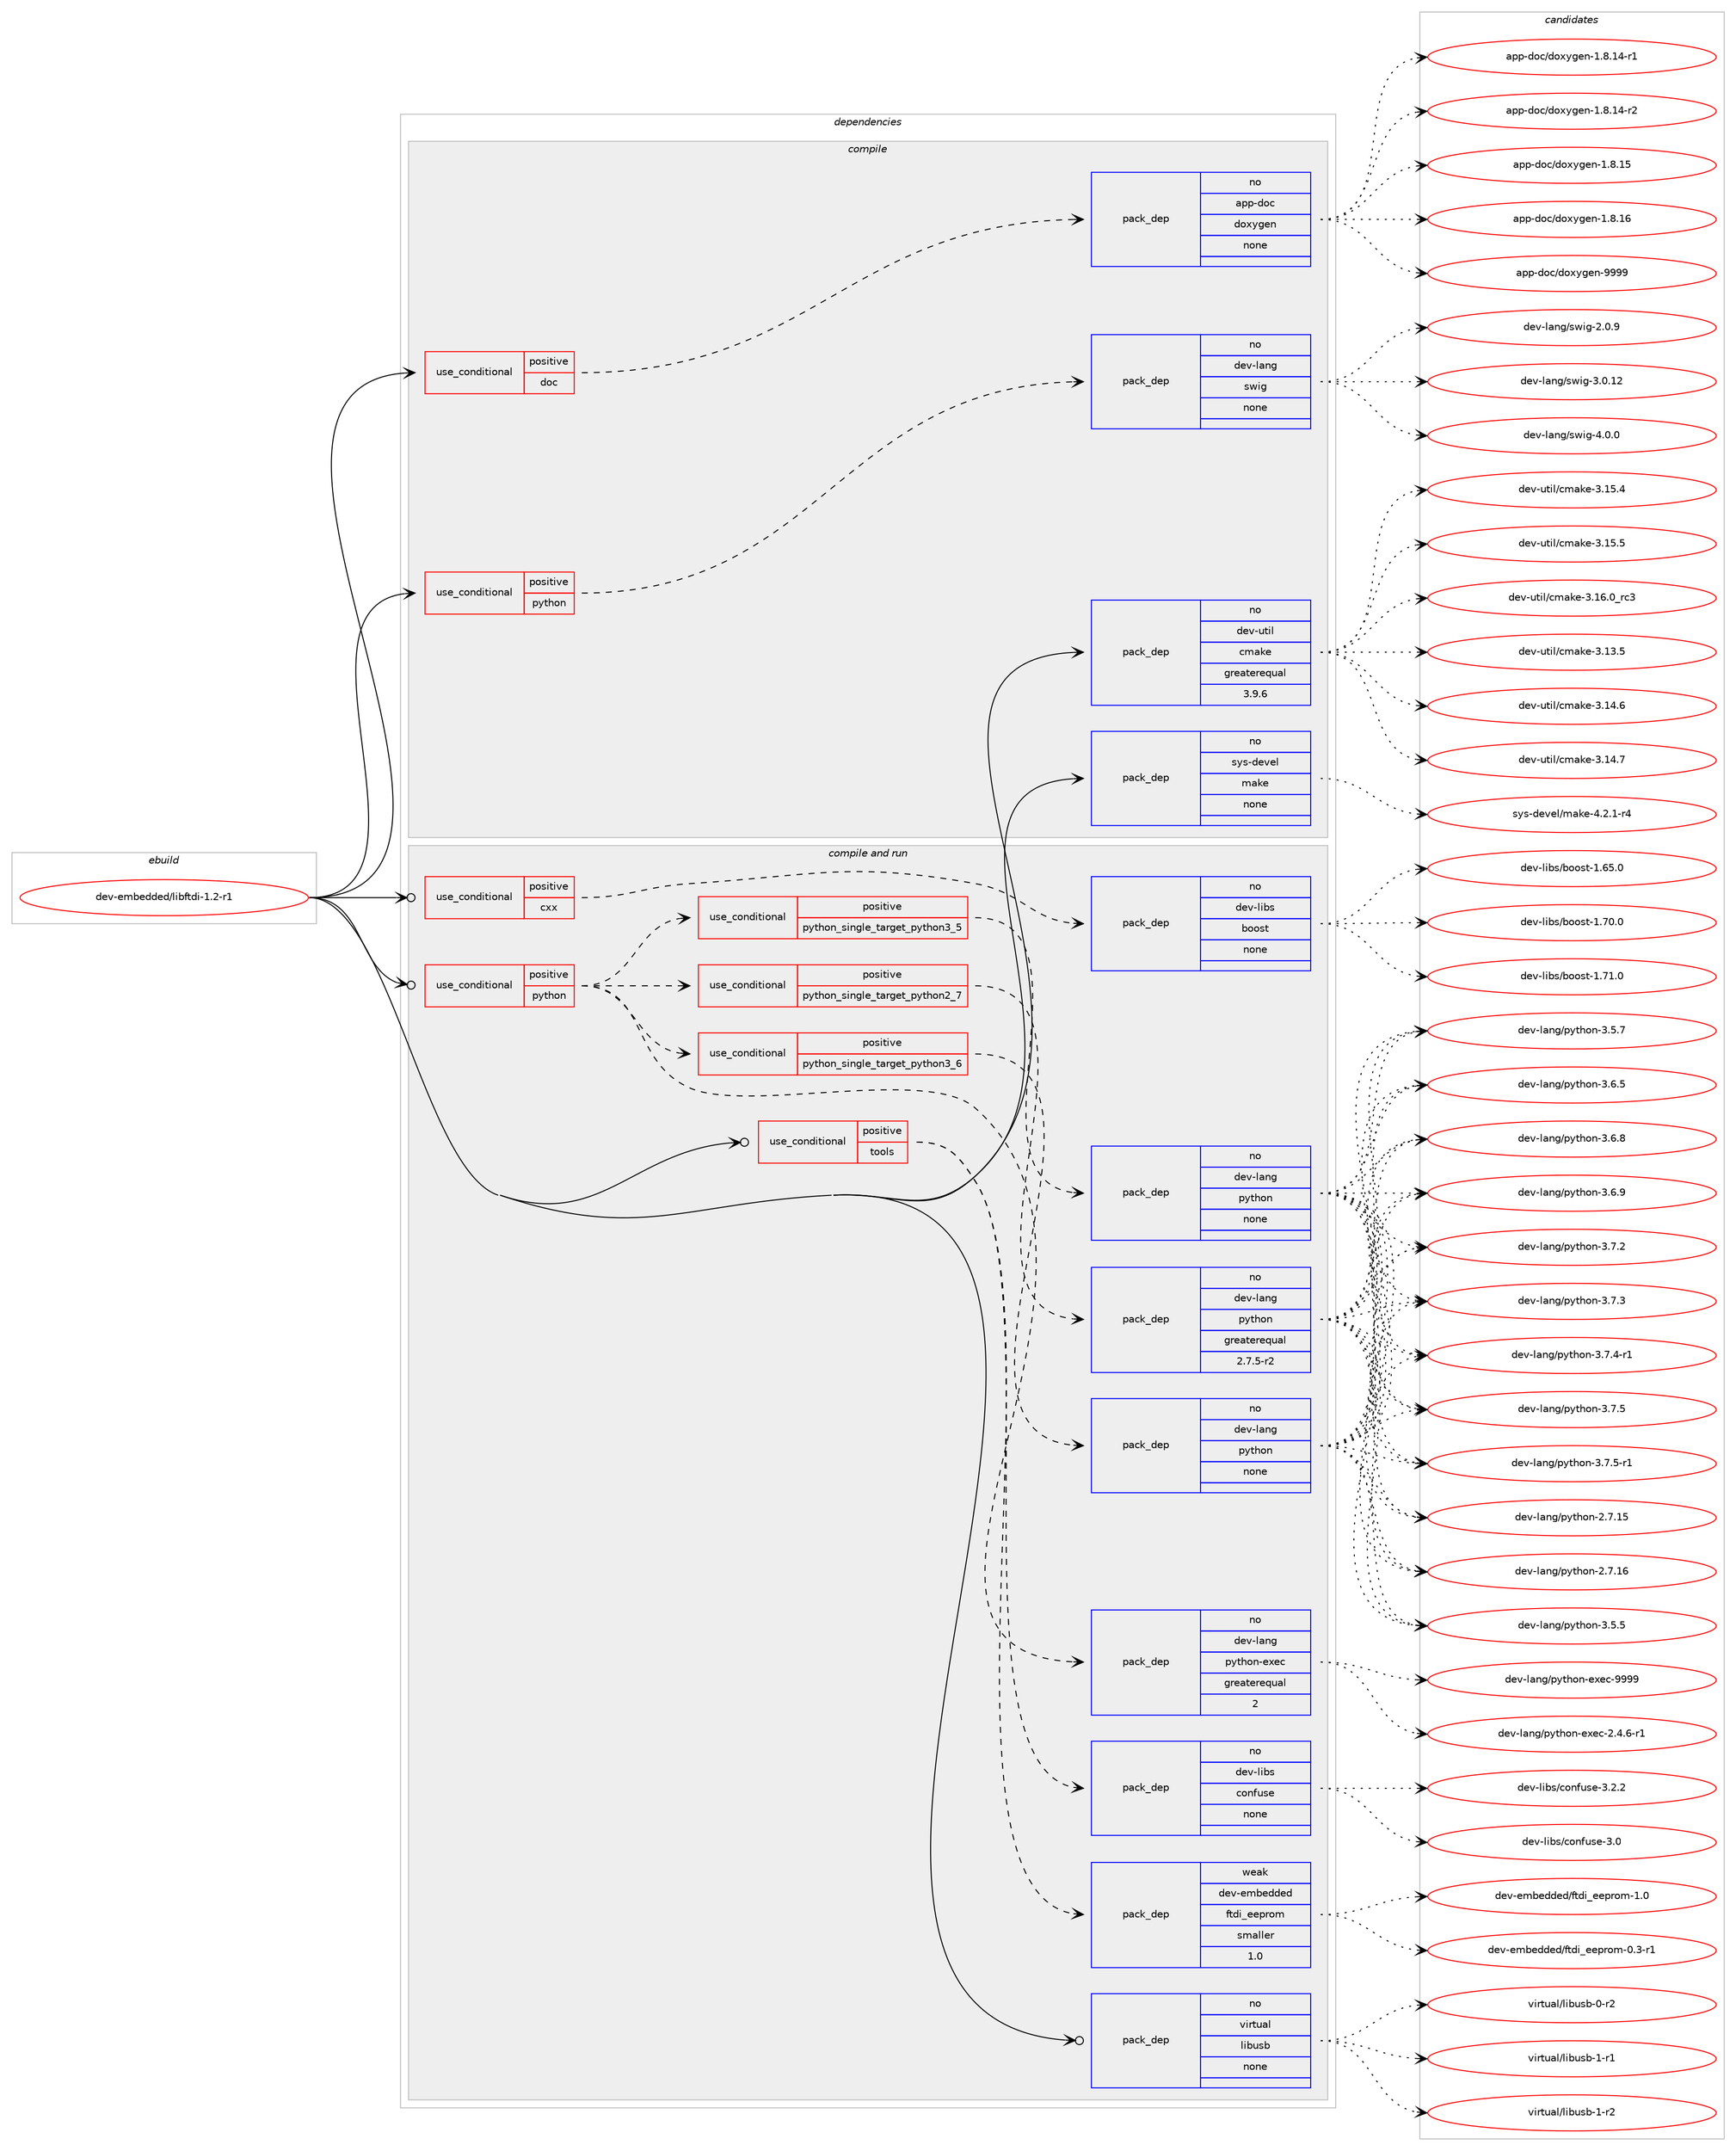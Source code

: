 digraph prolog {

# *************
# Graph options
# *************

newrank=true;
concentrate=true;
compound=true;
graph [rankdir=LR,fontname=Helvetica,fontsize=10,ranksep=1.5];#, ranksep=2.5, nodesep=0.2];
edge  [arrowhead=vee];
node  [fontname=Helvetica,fontsize=10];

# **********
# The ebuild
# **********

subgraph cluster_leftcol {
color=gray;
rank=same;
label=<<i>ebuild</i>>;
id [label="dev-embedded/libftdi-1.2-r1", color=red, width=4, href="../dev-embedded/libftdi-1.2-r1.svg"];
}

# ****************
# The dependencies
# ****************

subgraph cluster_midcol {
color=gray;
label=<<i>dependencies</i>>;
subgraph cluster_compile {
fillcolor="#eeeeee";
style=filled;
label=<<i>compile</i>>;
subgraph cond124345 {
dependency524108 [label=<<TABLE BORDER="0" CELLBORDER="1" CELLSPACING="0" CELLPADDING="4"><TR><TD ROWSPAN="3" CELLPADDING="10">use_conditional</TD></TR><TR><TD>positive</TD></TR><TR><TD>doc</TD></TR></TABLE>>, shape=none, color=red];
subgraph pack389986 {
dependency524109 [label=<<TABLE BORDER="0" CELLBORDER="1" CELLSPACING="0" CELLPADDING="4" WIDTH="220"><TR><TD ROWSPAN="6" CELLPADDING="30">pack_dep</TD></TR><TR><TD WIDTH="110">no</TD></TR><TR><TD>app-doc</TD></TR><TR><TD>doxygen</TD></TR><TR><TD>none</TD></TR><TR><TD></TD></TR></TABLE>>, shape=none, color=blue];
}
dependency524108:e -> dependency524109:w [weight=20,style="dashed",arrowhead="vee"];
}
id:e -> dependency524108:w [weight=20,style="solid",arrowhead="vee"];
subgraph cond124346 {
dependency524110 [label=<<TABLE BORDER="0" CELLBORDER="1" CELLSPACING="0" CELLPADDING="4"><TR><TD ROWSPAN="3" CELLPADDING="10">use_conditional</TD></TR><TR><TD>positive</TD></TR><TR><TD>python</TD></TR></TABLE>>, shape=none, color=red];
subgraph pack389987 {
dependency524111 [label=<<TABLE BORDER="0" CELLBORDER="1" CELLSPACING="0" CELLPADDING="4" WIDTH="220"><TR><TD ROWSPAN="6" CELLPADDING="30">pack_dep</TD></TR><TR><TD WIDTH="110">no</TD></TR><TR><TD>dev-lang</TD></TR><TR><TD>swig</TD></TR><TR><TD>none</TD></TR><TR><TD></TD></TR></TABLE>>, shape=none, color=blue];
}
dependency524110:e -> dependency524111:w [weight=20,style="dashed",arrowhead="vee"];
}
id:e -> dependency524110:w [weight=20,style="solid",arrowhead="vee"];
subgraph pack389988 {
dependency524112 [label=<<TABLE BORDER="0" CELLBORDER="1" CELLSPACING="0" CELLPADDING="4" WIDTH="220"><TR><TD ROWSPAN="6" CELLPADDING="30">pack_dep</TD></TR><TR><TD WIDTH="110">no</TD></TR><TR><TD>dev-util</TD></TR><TR><TD>cmake</TD></TR><TR><TD>greaterequal</TD></TR><TR><TD>3.9.6</TD></TR></TABLE>>, shape=none, color=blue];
}
id:e -> dependency524112:w [weight=20,style="solid",arrowhead="vee"];
subgraph pack389989 {
dependency524113 [label=<<TABLE BORDER="0" CELLBORDER="1" CELLSPACING="0" CELLPADDING="4" WIDTH="220"><TR><TD ROWSPAN="6" CELLPADDING="30">pack_dep</TD></TR><TR><TD WIDTH="110">no</TD></TR><TR><TD>sys-devel</TD></TR><TR><TD>make</TD></TR><TR><TD>none</TD></TR><TR><TD></TD></TR></TABLE>>, shape=none, color=blue];
}
id:e -> dependency524113:w [weight=20,style="solid",arrowhead="vee"];
}
subgraph cluster_compileandrun {
fillcolor="#eeeeee";
style=filled;
label=<<i>compile and run</i>>;
subgraph cond124347 {
dependency524114 [label=<<TABLE BORDER="0" CELLBORDER="1" CELLSPACING="0" CELLPADDING="4"><TR><TD ROWSPAN="3" CELLPADDING="10">use_conditional</TD></TR><TR><TD>positive</TD></TR><TR><TD>cxx</TD></TR></TABLE>>, shape=none, color=red];
subgraph pack389990 {
dependency524115 [label=<<TABLE BORDER="0" CELLBORDER="1" CELLSPACING="0" CELLPADDING="4" WIDTH="220"><TR><TD ROWSPAN="6" CELLPADDING="30">pack_dep</TD></TR><TR><TD WIDTH="110">no</TD></TR><TR><TD>dev-libs</TD></TR><TR><TD>boost</TD></TR><TR><TD>none</TD></TR><TR><TD></TD></TR></TABLE>>, shape=none, color=blue];
}
dependency524114:e -> dependency524115:w [weight=20,style="dashed",arrowhead="vee"];
}
id:e -> dependency524114:w [weight=20,style="solid",arrowhead="odotvee"];
subgraph cond124348 {
dependency524116 [label=<<TABLE BORDER="0" CELLBORDER="1" CELLSPACING="0" CELLPADDING="4"><TR><TD ROWSPAN="3" CELLPADDING="10">use_conditional</TD></TR><TR><TD>positive</TD></TR><TR><TD>python</TD></TR></TABLE>>, shape=none, color=red];
subgraph cond124349 {
dependency524117 [label=<<TABLE BORDER="0" CELLBORDER="1" CELLSPACING="0" CELLPADDING="4"><TR><TD ROWSPAN="3" CELLPADDING="10">use_conditional</TD></TR><TR><TD>positive</TD></TR><TR><TD>python_single_target_python2_7</TD></TR></TABLE>>, shape=none, color=red];
subgraph pack389991 {
dependency524118 [label=<<TABLE BORDER="0" CELLBORDER="1" CELLSPACING="0" CELLPADDING="4" WIDTH="220"><TR><TD ROWSPAN="6" CELLPADDING="30">pack_dep</TD></TR><TR><TD WIDTH="110">no</TD></TR><TR><TD>dev-lang</TD></TR><TR><TD>python</TD></TR><TR><TD>greaterequal</TD></TR><TR><TD>2.7.5-r2</TD></TR></TABLE>>, shape=none, color=blue];
}
dependency524117:e -> dependency524118:w [weight=20,style="dashed",arrowhead="vee"];
}
dependency524116:e -> dependency524117:w [weight=20,style="dashed",arrowhead="vee"];
subgraph cond124350 {
dependency524119 [label=<<TABLE BORDER="0" CELLBORDER="1" CELLSPACING="0" CELLPADDING="4"><TR><TD ROWSPAN="3" CELLPADDING="10">use_conditional</TD></TR><TR><TD>positive</TD></TR><TR><TD>python_single_target_python3_5</TD></TR></TABLE>>, shape=none, color=red];
subgraph pack389992 {
dependency524120 [label=<<TABLE BORDER="0" CELLBORDER="1" CELLSPACING="0" CELLPADDING="4" WIDTH="220"><TR><TD ROWSPAN="6" CELLPADDING="30">pack_dep</TD></TR><TR><TD WIDTH="110">no</TD></TR><TR><TD>dev-lang</TD></TR><TR><TD>python</TD></TR><TR><TD>none</TD></TR><TR><TD></TD></TR></TABLE>>, shape=none, color=blue];
}
dependency524119:e -> dependency524120:w [weight=20,style="dashed",arrowhead="vee"];
}
dependency524116:e -> dependency524119:w [weight=20,style="dashed",arrowhead="vee"];
subgraph cond124351 {
dependency524121 [label=<<TABLE BORDER="0" CELLBORDER="1" CELLSPACING="0" CELLPADDING="4"><TR><TD ROWSPAN="3" CELLPADDING="10">use_conditional</TD></TR><TR><TD>positive</TD></TR><TR><TD>python_single_target_python3_6</TD></TR></TABLE>>, shape=none, color=red];
subgraph pack389993 {
dependency524122 [label=<<TABLE BORDER="0" CELLBORDER="1" CELLSPACING="0" CELLPADDING="4" WIDTH="220"><TR><TD ROWSPAN="6" CELLPADDING="30">pack_dep</TD></TR><TR><TD WIDTH="110">no</TD></TR><TR><TD>dev-lang</TD></TR><TR><TD>python</TD></TR><TR><TD>none</TD></TR><TR><TD></TD></TR></TABLE>>, shape=none, color=blue];
}
dependency524121:e -> dependency524122:w [weight=20,style="dashed",arrowhead="vee"];
}
dependency524116:e -> dependency524121:w [weight=20,style="dashed",arrowhead="vee"];
subgraph pack389994 {
dependency524123 [label=<<TABLE BORDER="0" CELLBORDER="1" CELLSPACING="0" CELLPADDING="4" WIDTH="220"><TR><TD ROWSPAN="6" CELLPADDING="30">pack_dep</TD></TR><TR><TD WIDTH="110">no</TD></TR><TR><TD>dev-lang</TD></TR><TR><TD>python-exec</TD></TR><TR><TD>greaterequal</TD></TR><TR><TD>2</TD></TR></TABLE>>, shape=none, color=blue];
}
dependency524116:e -> dependency524123:w [weight=20,style="dashed",arrowhead="vee"];
}
id:e -> dependency524116:w [weight=20,style="solid",arrowhead="odotvee"];
subgraph cond124352 {
dependency524124 [label=<<TABLE BORDER="0" CELLBORDER="1" CELLSPACING="0" CELLPADDING="4"><TR><TD ROWSPAN="3" CELLPADDING="10">use_conditional</TD></TR><TR><TD>positive</TD></TR><TR><TD>tools</TD></TR></TABLE>>, shape=none, color=red];
subgraph pack389995 {
dependency524125 [label=<<TABLE BORDER="0" CELLBORDER="1" CELLSPACING="0" CELLPADDING="4" WIDTH="220"><TR><TD ROWSPAN="6" CELLPADDING="30">pack_dep</TD></TR><TR><TD WIDTH="110">weak</TD></TR><TR><TD>dev-embedded</TD></TR><TR><TD>ftdi_eeprom</TD></TR><TR><TD>smaller</TD></TR><TR><TD>1.0</TD></TR></TABLE>>, shape=none, color=blue];
}
dependency524124:e -> dependency524125:w [weight=20,style="dashed",arrowhead="vee"];
subgraph pack389996 {
dependency524126 [label=<<TABLE BORDER="0" CELLBORDER="1" CELLSPACING="0" CELLPADDING="4" WIDTH="220"><TR><TD ROWSPAN="6" CELLPADDING="30">pack_dep</TD></TR><TR><TD WIDTH="110">no</TD></TR><TR><TD>dev-libs</TD></TR><TR><TD>confuse</TD></TR><TR><TD>none</TD></TR><TR><TD></TD></TR></TABLE>>, shape=none, color=blue];
}
dependency524124:e -> dependency524126:w [weight=20,style="dashed",arrowhead="vee"];
}
id:e -> dependency524124:w [weight=20,style="solid",arrowhead="odotvee"];
subgraph pack389997 {
dependency524127 [label=<<TABLE BORDER="0" CELLBORDER="1" CELLSPACING="0" CELLPADDING="4" WIDTH="220"><TR><TD ROWSPAN="6" CELLPADDING="30">pack_dep</TD></TR><TR><TD WIDTH="110">no</TD></TR><TR><TD>virtual</TD></TR><TR><TD>libusb</TD></TR><TR><TD>none</TD></TR><TR><TD></TD></TR></TABLE>>, shape=none, color=blue];
}
id:e -> dependency524127:w [weight=20,style="solid",arrowhead="odotvee"];
}
subgraph cluster_run {
fillcolor="#eeeeee";
style=filled;
label=<<i>run</i>>;
}
}

# **************
# The candidates
# **************

subgraph cluster_choices {
rank=same;
color=gray;
label=<<i>candidates</i>>;

subgraph choice389986 {
color=black;
nodesep=1;
choice97112112451001119947100111120121103101110454946564649524511449 [label="app-doc/doxygen-1.8.14-r1", color=red, width=4,href="../app-doc/doxygen-1.8.14-r1.svg"];
choice97112112451001119947100111120121103101110454946564649524511450 [label="app-doc/doxygen-1.8.14-r2", color=red, width=4,href="../app-doc/doxygen-1.8.14-r2.svg"];
choice9711211245100111994710011112012110310111045494656464953 [label="app-doc/doxygen-1.8.15", color=red, width=4,href="../app-doc/doxygen-1.8.15.svg"];
choice9711211245100111994710011112012110310111045494656464954 [label="app-doc/doxygen-1.8.16", color=red, width=4,href="../app-doc/doxygen-1.8.16.svg"];
choice971121124510011199471001111201211031011104557575757 [label="app-doc/doxygen-9999", color=red, width=4,href="../app-doc/doxygen-9999.svg"];
dependency524109:e -> choice97112112451001119947100111120121103101110454946564649524511449:w [style=dotted,weight="100"];
dependency524109:e -> choice97112112451001119947100111120121103101110454946564649524511450:w [style=dotted,weight="100"];
dependency524109:e -> choice9711211245100111994710011112012110310111045494656464953:w [style=dotted,weight="100"];
dependency524109:e -> choice9711211245100111994710011112012110310111045494656464954:w [style=dotted,weight="100"];
dependency524109:e -> choice971121124510011199471001111201211031011104557575757:w [style=dotted,weight="100"];
}
subgraph choice389987 {
color=black;
nodesep=1;
choice100101118451089711010347115119105103455046484657 [label="dev-lang/swig-2.0.9", color=red, width=4,href="../dev-lang/swig-2.0.9.svg"];
choice10010111845108971101034711511910510345514648464950 [label="dev-lang/swig-3.0.12", color=red, width=4,href="../dev-lang/swig-3.0.12.svg"];
choice100101118451089711010347115119105103455246484648 [label="dev-lang/swig-4.0.0", color=red, width=4,href="../dev-lang/swig-4.0.0.svg"];
dependency524111:e -> choice100101118451089711010347115119105103455046484657:w [style=dotted,weight="100"];
dependency524111:e -> choice10010111845108971101034711511910510345514648464950:w [style=dotted,weight="100"];
dependency524111:e -> choice100101118451089711010347115119105103455246484648:w [style=dotted,weight="100"];
}
subgraph choice389988 {
color=black;
nodesep=1;
choice1001011184511711610510847991099710710145514649514653 [label="dev-util/cmake-3.13.5", color=red, width=4,href="../dev-util/cmake-3.13.5.svg"];
choice1001011184511711610510847991099710710145514649524654 [label="dev-util/cmake-3.14.6", color=red, width=4,href="../dev-util/cmake-3.14.6.svg"];
choice1001011184511711610510847991099710710145514649524655 [label="dev-util/cmake-3.14.7", color=red, width=4,href="../dev-util/cmake-3.14.7.svg"];
choice1001011184511711610510847991099710710145514649534652 [label="dev-util/cmake-3.15.4", color=red, width=4,href="../dev-util/cmake-3.15.4.svg"];
choice1001011184511711610510847991099710710145514649534653 [label="dev-util/cmake-3.15.5", color=red, width=4,href="../dev-util/cmake-3.15.5.svg"];
choice1001011184511711610510847991099710710145514649544648951149951 [label="dev-util/cmake-3.16.0_rc3", color=red, width=4,href="../dev-util/cmake-3.16.0_rc3.svg"];
dependency524112:e -> choice1001011184511711610510847991099710710145514649514653:w [style=dotted,weight="100"];
dependency524112:e -> choice1001011184511711610510847991099710710145514649524654:w [style=dotted,weight="100"];
dependency524112:e -> choice1001011184511711610510847991099710710145514649524655:w [style=dotted,weight="100"];
dependency524112:e -> choice1001011184511711610510847991099710710145514649534652:w [style=dotted,weight="100"];
dependency524112:e -> choice1001011184511711610510847991099710710145514649534653:w [style=dotted,weight="100"];
dependency524112:e -> choice1001011184511711610510847991099710710145514649544648951149951:w [style=dotted,weight="100"];
}
subgraph choice389989 {
color=black;
nodesep=1;
choice1151211154510010111810110847109971071014552465046494511452 [label="sys-devel/make-4.2.1-r4", color=red, width=4,href="../sys-devel/make-4.2.1-r4.svg"];
dependency524113:e -> choice1151211154510010111810110847109971071014552465046494511452:w [style=dotted,weight="100"];
}
subgraph choice389990 {
color=black;
nodesep=1;
choice1001011184510810598115479811111111511645494654534648 [label="dev-libs/boost-1.65.0", color=red, width=4,href="../dev-libs/boost-1.65.0.svg"];
choice1001011184510810598115479811111111511645494655484648 [label="dev-libs/boost-1.70.0", color=red, width=4,href="../dev-libs/boost-1.70.0.svg"];
choice1001011184510810598115479811111111511645494655494648 [label="dev-libs/boost-1.71.0", color=red, width=4,href="../dev-libs/boost-1.71.0.svg"];
dependency524115:e -> choice1001011184510810598115479811111111511645494654534648:w [style=dotted,weight="100"];
dependency524115:e -> choice1001011184510810598115479811111111511645494655484648:w [style=dotted,weight="100"];
dependency524115:e -> choice1001011184510810598115479811111111511645494655494648:w [style=dotted,weight="100"];
}
subgraph choice389991 {
color=black;
nodesep=1;
choice10010111845108971101034711212111610411111045504655464953 [label="dev-lang/python-2.7.15", color=red, width=4,href="../dev-lang/python-2.7.15.svg"];
choice10010111845108971101034711212111610411111045504655464954 [label="dev-lang/python-2.7.16", color=red, width=4,href="../dev-lang/python-2.7.16.svg"];
choice100101118451089711010347112121116104111110455146534653 [label="dev-lang/python-3.5.5", color=red, width=4,href="../dev-lang/python-3.5.5.svg"];
choice100101118451089711010347112121116104111110455146534655 [label="dev-lang/python-3.5.7", color=red, width=4,href="../dev-lang/python-3.5.7.svg"];
choice100101118451089711010347112121116104111110455146544653 [label="dev-lang/python-3.6.5", color=red, width=4,href="../dev-lang/python-3.6.5.svg"];
choice100101118451089711010347112121116104111110455146544656 [label="dev-lang/python-3.6.8", color=red, width=4,href="../dev-lang/python-3.6.8.svg"];
choice100101118451089711010347112121116104111110455146544657 [label="dev-lang/python-3.6.9", color=red, width=4,href="../dev-lang/python-3.6.9.svg"];
choice100101118451089711010347112121116104111110455146554650 [label="dev-lang/python-3.7.2", color=red, width=4,href="../dev-lang/python-3.7.2.svg"];
choice100101118451089711010347112121116104111110455146554651 [label="dev-lang/python-3.7.3", color=red, width=4,href="../dev-lang/python-3.7.3.svg"];
choice1001011184510897110103471121211161041111104551465546524511449 [label="dev-lang/python-3.7.4-r1", color=red, width=4,href="../dev-lang/python-3.7.4-r1.svg"];
choice100101118451089711010347112121116104111110455146554653 [label="dev-lang/python-3.7.5", color=red, width=4,href="../dev-lang/python-3.7.5.svg"];
choice1001011184510897110103471121211161041111104551465546534511449 [label="dev-lang/python-3.7.5-r1", color=red, width=4,href="../dev-lang/python-3.7.5-r1.svg"];
dependency524118:e -> choice10010111845108971101034711212111610411111045504655464953:w [style=dotted,weight="100"];
dependency524118:e -> choice10010111845108971101034711212111610411111045504655464954:w [style=dotted,weight="100"];
dependency524118:e -> choice100101118451089711010347112121116104111110455146534653:w [style=dotted,weight="100"];
dependency524118:e -> choice100101118451089711010347112121116104111110455146534655:w [style=dotted,weight="100"];
dependency524118:e -> choice100101118451089711010347112121116104111110455146544653:w [style=dotted,weight="100"];
dependency524118:e -> choice100101118451089711010347112121116104111110455146544656:w [style=dotted,weight="100"];
dependency524118:e -> choice100101118451089711010347112121116104111110455146544657:w [style=dotted,weight="100"];
dependency524118:e -> choice100101118451089711010347112121116104111110455146554650:w [style=dotted,weight="100"];
dependency524118:e -> choice100101118451089711010347112121116104111110455146554651:w [style=dotted,weight="100"];
dependency524118:e -> choice1001011184510897110103471121211161041111104551465546524511449:w [style=dotted,weight="100"];
dependency524118:e -> choice100101118451089711010347112121116104111110455146554653:w [style=dotted,weight="100"];
dependency524118:e -> choice1001011184510897110103471121211161041111104551465546534511449:w [style=dotted,weight="100"];
}
subgraph choice389992 {
color=black;
nodesep=1;
choice10010111845108971101034711212111610411111045504655464953 [label="dev-lang/python-2.7.15", color=red, width=4,href="../dev-lang/python-2.7.15.svg"];
choice10010111845108971101034711212111610411111045504655464954 [label="dev-lang/python-2.7.16", color=red, width=4,href="../dev-lang/python-2.7.16.svg"];
choice100101118451089711010347112121116104111110455146534653 [label="dev-lang/python-3.5.5", color=red, width=4,href="../dev-lang/python-3.5.5.svg"];
choice100101118451089711010347112121116104111110455146534655 [label="dev-lang/python-3.5.7", color=red, width=4,href="../dev-lang/python-3.5.7.svg"];
choice100101118451089711010347112121116104111110455146544653 [label="dev-lang/python-3.6.5", color=red, width=4,href="../dev-lang/python-3.6.5.svg"];
choice100101118451089711010347112121116104111110455146544656 [label="dev-lang/python-3.6.8", color=red, width=4,href="../dev-lang/python-3.6.8.svg"];
choice100101118451089711010347112121116104111110455146544657 [label="dev-lang/python-3.6.9", color=red, width=4,href="../dev-lang/python-3.6.9.svg"];
choice100101118451089711010347112121116104111110455146554650 [label="dev-lang/python-3.7.2", color=red, width=4,href="../dev-lang/python-3.7.2.svg"];
choice100101118451089711010347112121116104111110455146554651 [label="dev-lang/python-3.7.3", color=red, width=4,href="../dev-lang/python-3.7.3.svg"];
choice1001011184510897110103471121211161041111104551465546524511449 [label="dev-lang/python-3.7.4-r1", color=red, width=4,href="../dev-lang/python-3.7.4-r1.svg"];
choice100101118451089711010347112121116104111110455146554653 [label="dev-lang/python-3.7.5", color=red, width=4,href="../dev-lang/python-3.7.5.svg"];
choice1001011184510897110103471121211161041111104551465546534511449 [label="dev-lang/python-3.7.5-r1", color=red, width=4,href="../dev-lang/python-3.7.5-r1.svg"];
dependency524120:e -> choice10010111845108971101034711212111610411111045504655464953:w [style=dotted,weight="100"];
dependency524120:e -> choice10010111845108971101034711212111610411111045504655464954:w [style=dotted,weight="100"];
dependency524120:e -> choice100101118451089711010347112121116104111110455146534653:w [style=dotted,weight="100"];
dependency524120:e -> choice100101118451089711010347112121116104111110455146534655:w [style=dotted,weight="100"];
dependency524120:e -> choice100101118451089711010347112121116104111110455146544653:w [style=dotted,weight="100"];
dependency524120:e -> choice100101118451089711010347112121116104111110455146544656:w [style=dotted,weight="100"];
dependency524120:e -> choice100101118451089711010347112121116104111110455146544657:w [style=dotted,weight="100"];
dependency524120:e -> choice100101118451089711010347112121116104111110455146554650:w [style=dotted,weight="100"];
dependency524120:e -> choice100101118451089711010347112121116104111110455146554651:w [style=dotted,weight="100"];
dependency524120:e -> choice1001011184510897110103471121211161041111104551465546524511449:w [style=dotted,weight="100"];
dependency524120:e -> choice100101118451089711010347112121116104111110455146554653:w [style=dotted,weight="100"];
dependency524120:e -> choice1001011184510897110103471121211161041111104551465546534511449:w [style=dotted,weight="100"];
}
subgraph choice389993 {
color=black;
nodesep=1;
choice10010111845108971101034711212111610411111045504655464953 [label="dev-lang/python-2.7.15", color=red, width=4,href="../dev-lang/python-2.7.15.svg"];
choice10010111845108971101034711212111610411111045504655464954 [label="dev-lang/python-2.7.16", color=red, width=4,href="../dev-lang/python-2.7.16.svg"];
choice100101118451089711010347112121116104111110455146534653 [label="dev-lang/python-3.5.5", color=red, width=4,href="../dev-lang/python-3.5.5.svg"];
choice100101118451089711010347112121116104111110455146534655 [label="dev-lang/python-3.5.7", color=red, width=4,href="../dev-lang/python-3.5.7.svg"];
choice100101118451089711010347112121116104111110455146544653 [label="dev-lang/python-3.6.5", color=red, width=4,href="../dev-lang/python-3.6.5.svg"];
choice100101118451089711010347112121116104111110455146544656 [label="dev-lang/python-3.6.8", color=red, width=4,href="../dev-lang/python-3.6.8.svg"];
choice100101118451089711010347112121116104111110455146544657 [label="dev-lang/python-3.6.9", color=red, width=4,href="../dev-lang/python-3.6.9.svg"];
choice100101118451089711010347112121116104111110455146554650 [label="dev-lang/python-3.7.2", color=red, width=4,href="../dev-lang/python-3.7.2.svg"];
choice100101118451089711010347112121116104111110455146554651 [label="dev-lang/python-3.7.3", color=red, width=4,href="../dev-lang/python-3.7.3.svg"];
choice1001011184510897110103471121211161041111104551465546524511449 [label="dev-lang/python-3.7.4-r1", color=red, width=4,href="../dev-lang/python-3.7.4-r1.svg"];
choice100101118451089711010347112121116104111110455146554653 [label="dev-lang/python-3.7.5", color=red, width=4,href="../dev-lang/python-3.7.5.svg"];
choice1001011184510897110103471121211161041111104551465546534511449 [label="dev-lang/python-3.7.5-r1", color=red, width=4,href="../dev-lang/python-3.7.5-r1.svg"];
dependency524122:e -> choice10010111845108971101034711212111610411111045504655464953:w [style=dotted,weight="100"];
dependency524122:e -> choice10010111845108971101034711212111610411111045504655464954:w [style=dotted,weight="100"];
dependency524122:e -> choice100101118451089711010347112121116104111110455146534653:w [style=dotted,weight="100"];
dependency524122:e -> choice100101118451089711010347112121116104111110455146534655:w [style=dotted,weight="100"];
dependency524122:e -> choice100101118451089711010347112121116104111110455146544653:w [style=dotted,weight="100"];
dependency524122:e -> choice100101118451089711010347112121116104111110455146544656:w [style=dotted,weight="100"];
dependency524122:e -> choice100101118451089711010347112121116104111110455146544657:w [style=dotted,weight="100"];
dependency524122:e -> choice100101118451089711010347112121116104111110455146554650:w [style=dotted,weight="100"];
dependency524122:e -> choice100101118451089711010347112121116104111110455146554651:w [style=dotted,weight="100"];
dependency524122:e -> choice1001011184510897110103471121211161041111104551465546524511449:w [style=dotted,weight="100"];
dependency524122:e -> choice100101118451089711010347112121116104111110455146554653:w [style=dotted,weight="100"];
dependency524122:e -> choice1001011184510897110103471121211161041111104551465546534511449:w [style=dotted,weight="100"];
}
subgraph choice389994 {
color=black;
nodesep=1;
choice10010111845108971101034711212111610411111045101120101994550465246544511449 [label="dev-lang/python-exec-2.4.6-r1", color=red, width=4,href="../dev-lang/python-exec-2.4.6-r1.svg"];
choice10010111845108971101034711212111610411111045101120101994557575757 [label="dev-lang/python-exec-9999", color=red, width=4,href="../dev-lang/python-exec-9999.svg"];
dependency524123:e -> choice10010111845108971101034711212111610411111045101120101994550465246544511449:w [style=dotted,weight="100"];
dependency524123:e -> choice10010111845108971101034711212111610411111045101120101994557575757:w [style=dotted,weight="100"];
}
subgraph choice389995 {
color=black;
nodesep=1;
choice10010111845101109981011001001011004710211610010595101101112114111109454846514511449 [label="dev-embedded/ftdi_eeprom-0.3-r1", color=red, width=4,href="../dev-embedded/ftdi_eeprom-0.3-r1.svg"];
choice1001011184510110998101100100101100471021161001059510110111211411110945494648 [label="dev-embedded/ftdi_eeprom-1.0", color=red, width=4,href="../dev-embedded/ftdi_eeprom-1.0.svg"];
dependency524125:e -> choice10010111845101109981011001001011004710211610010595101101112114111109454846514511449:w [style=dotted,weight="100"];
dependency524125:e -> choice1001011184510110998101100100101100471021161001059510110111211411110945494648:w [style=dotted,weight="100"];
}
subgraph choice389996 {
color=black;
nodesep=1;
choice1001011184510810598115479911111010211711510145514648 [label="dev-libs/confuse-3.0", color=red, width=4,href="../dev-libs/confuse-3.0.svg"];
choice10010111845108105981154799111110102117115101455146504650 [label="dev-libs/confuse-3.2.2", color=red, width=4,href="../dev-libs/confuse-3.2.2.svg"];
dependency524126:e -> choice1001011184510810598115479911111010211711510145514648:w [style=dotted,weight="100"];
dependency524126:e -> choice10010111845108105981154799111110102117115101455146504650:w [style=dotted,weight="100"];
}
subgraph choice389997 {
color=black;
nodesep=1;
choice1181051141161179710847108105981171159845484511450 [label="virtual/libusb-0-r2", color=red, width=4,href="../virtual/libusb-0-r2.svg"];
choice1181051141161179710847108105981171159845494511449 [label="virtual/libusb-1-r1", color=red, width=4,href="../virtual/libusb-1-r1.svg"];
choice1181051141161179710847108105981171159845494511450 [label="virtual/libusb-1-r2", color=red, width=4,href="../virtual/libusb-1-r2.svg"];
dependency524127:e -> choice1181051141161179710847108105981171159845484511450:w [style=dotted,weight="100"];
dependency524127:e -> choice1181051141161179710847108105981171159845494511449:w [style=dotted,weight="100"];
dependency524127:e -> choice1181051141161179710847108105981171159845494511450:w [style=dotted,weight="100"];
}
}

}
